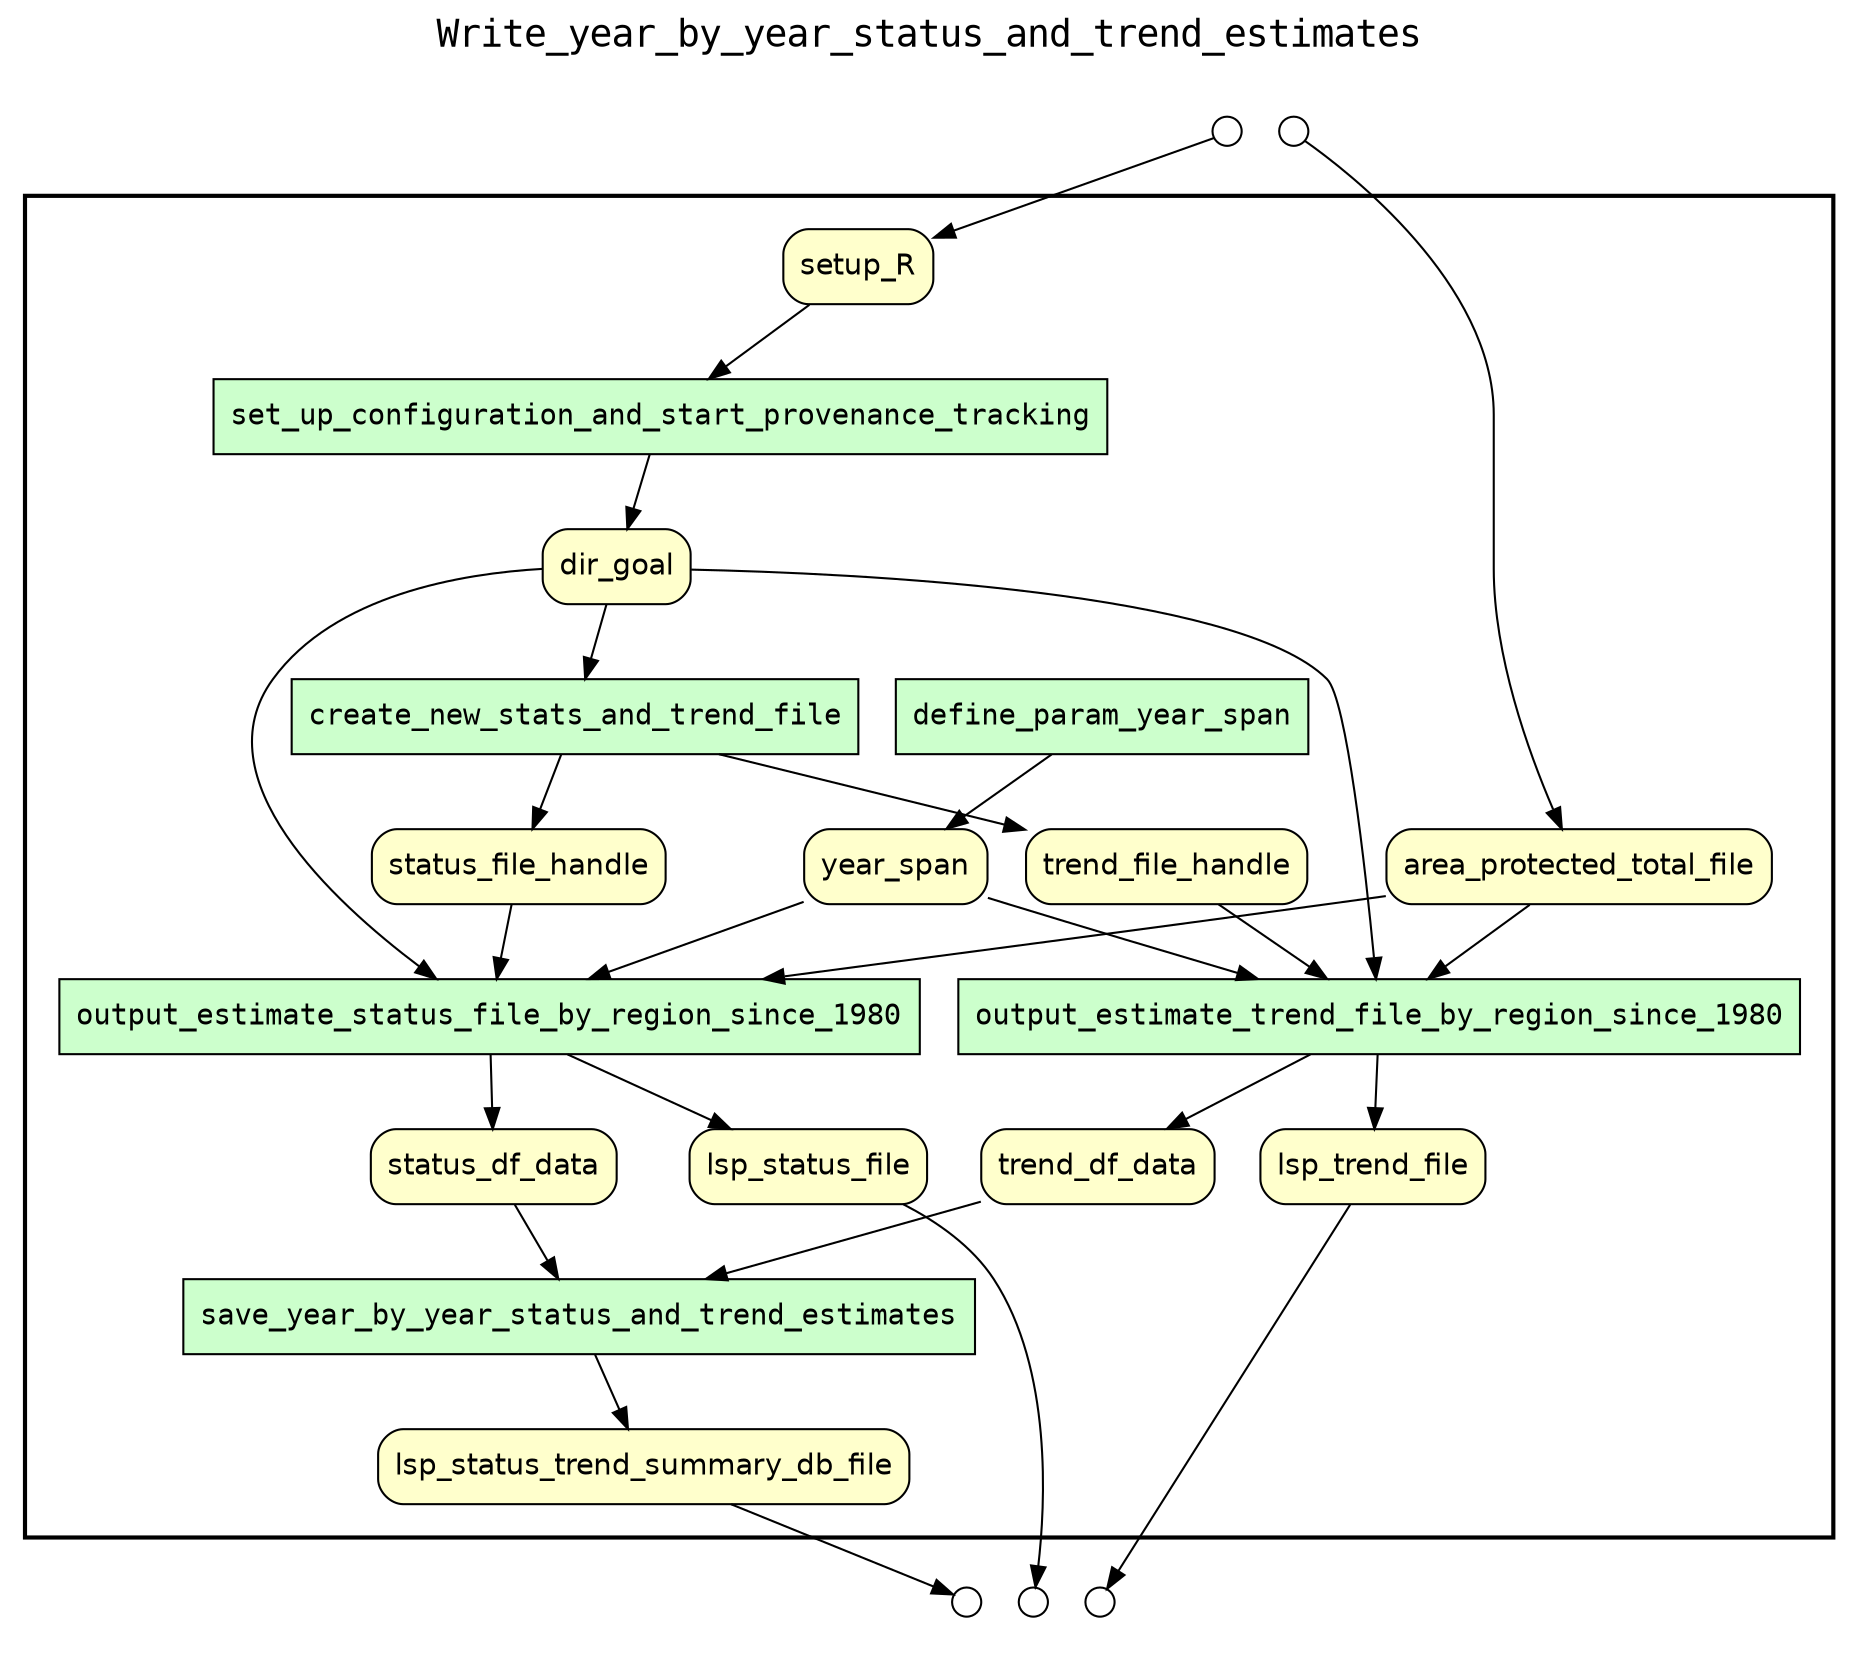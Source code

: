 
digraph yw_data_view {
rankdir=TB
fontname=Courier; fontsize=18; labelloc=t
label="Write_year_by_year_status_and_trend_estimates"
subgraph cluster_workflow { label=""; color=black; penwidth=2
subgraph cluster_workflow_inner { label=""; color=white
node[shape=box style="filled" fillcolor="#CCFFCC" peripheries=1 fontname=Courier]
set_up_configuration_and_start_provenance_tracking
create_new_stats_and_trend_file
define_param_year_span
output_estimate_status_file_by_region_since_1980
output_estimate_trend_file_by_region_since_1980
save_year_by_year_status_and_trend_estimates
node[shape=box style="filled" fillcolor="#CCFFCC" peripheries=1 fontname=Courier]
node[shape=box style="rounded,filled" fillcolor="#FFFFCC" peripheries=1 fontname=Helvetica]
setup_R
dir_goal
status_file_handle
trend_file_handle
year_span
area_protected_total_file
lsp_status_file
status_df_data
lsp_trend_file
trend_df_data
lsp_status_trend_summary_db_file
node[shape=box style="rounded,filled" fillcolor="#FFFFFF" peripheries=1 fontname=Helvetica]
}}
subgraph cluster_inflows { label=""; color=white; penwidth=2
subgraph cluster_inflows_inner { label=""; color=white
node[shape=circle fillcolor="#FFFFFF" peripheries=1 width=0.2]
setup_R_inflow [label=""]
area_protected_total_file_inflow [label=""]
}}
subgraph cluster_outflows { label=""; color=white; penwidth=2
subgraph cluster_outflows_inner { label=""; color=white
node[shape=circle fillcolor="#FFFFFF" peripheries=1 width=0.2]
lsp_status_trend_summary_db_file_outflow [label=""]
lsp_trend_file_outflow [label=""]
lsp_status_file_outflow [label=""]
}}
setup_R -> set_up_configuration_and_start_provenance_tracking
dir_goal -> create_new_stats_and_trend_file
dir_goal -> output_estimate_status_file_by_region_since_1980
dir_goal -> output_estimate_trend_file_by_region_since_1980
status_file_handle -> output_estimate_status_file_by_region_since_1980
trend_file_handle -> output_estimate_trend_file_by_region_since_1980
year_span -> output_estimate_status_file_by_region_since_1980
year_span -> output_estimate_trend_file_by_region_since_1980
area_protected_total_file -> output_estimate_status_file_by_region_since_1980
area_protected_total_file -> output_estimate_trend_file_by_region_since_1980
status_df_data -> save_year_by_year_status_and_trend_estimates
trend_df_data -> save_year_by_year_status_and_trend_estimates
set_up_configuration_and_start_provenance_tracking -> dir_goal
create_new_stats_and_trend_file -> status_file_handle
create_new_stats_and_trend_file -> trend_file_handle
define_param_year_span -> year_span
output_estimate_status_file_by_region_since_1980 -> lsp_status_file
output_estimate_status_file_by_region_since_1980 -> status_df_data
output_estimate_trend_file_by_region_since_1980 -> lsp_trend_file
output_estimate_trend_file_by_region_since_1980 -> trend_df_data
save_year_by_year_status_and_trend_estimates -> lsp_status_trend_summary_db_file
setup_R_inflow -> setup_R
area_protected_total_file_inflow -> area_protected_total_file
lsp_status_trend_summary_db_file -> lsp_status_trend_summary_db_file_outflow
lsp_trend_file -> lsp_trend_file_outflow
lsp_status_file -> lsp_status_file_outflow
}

